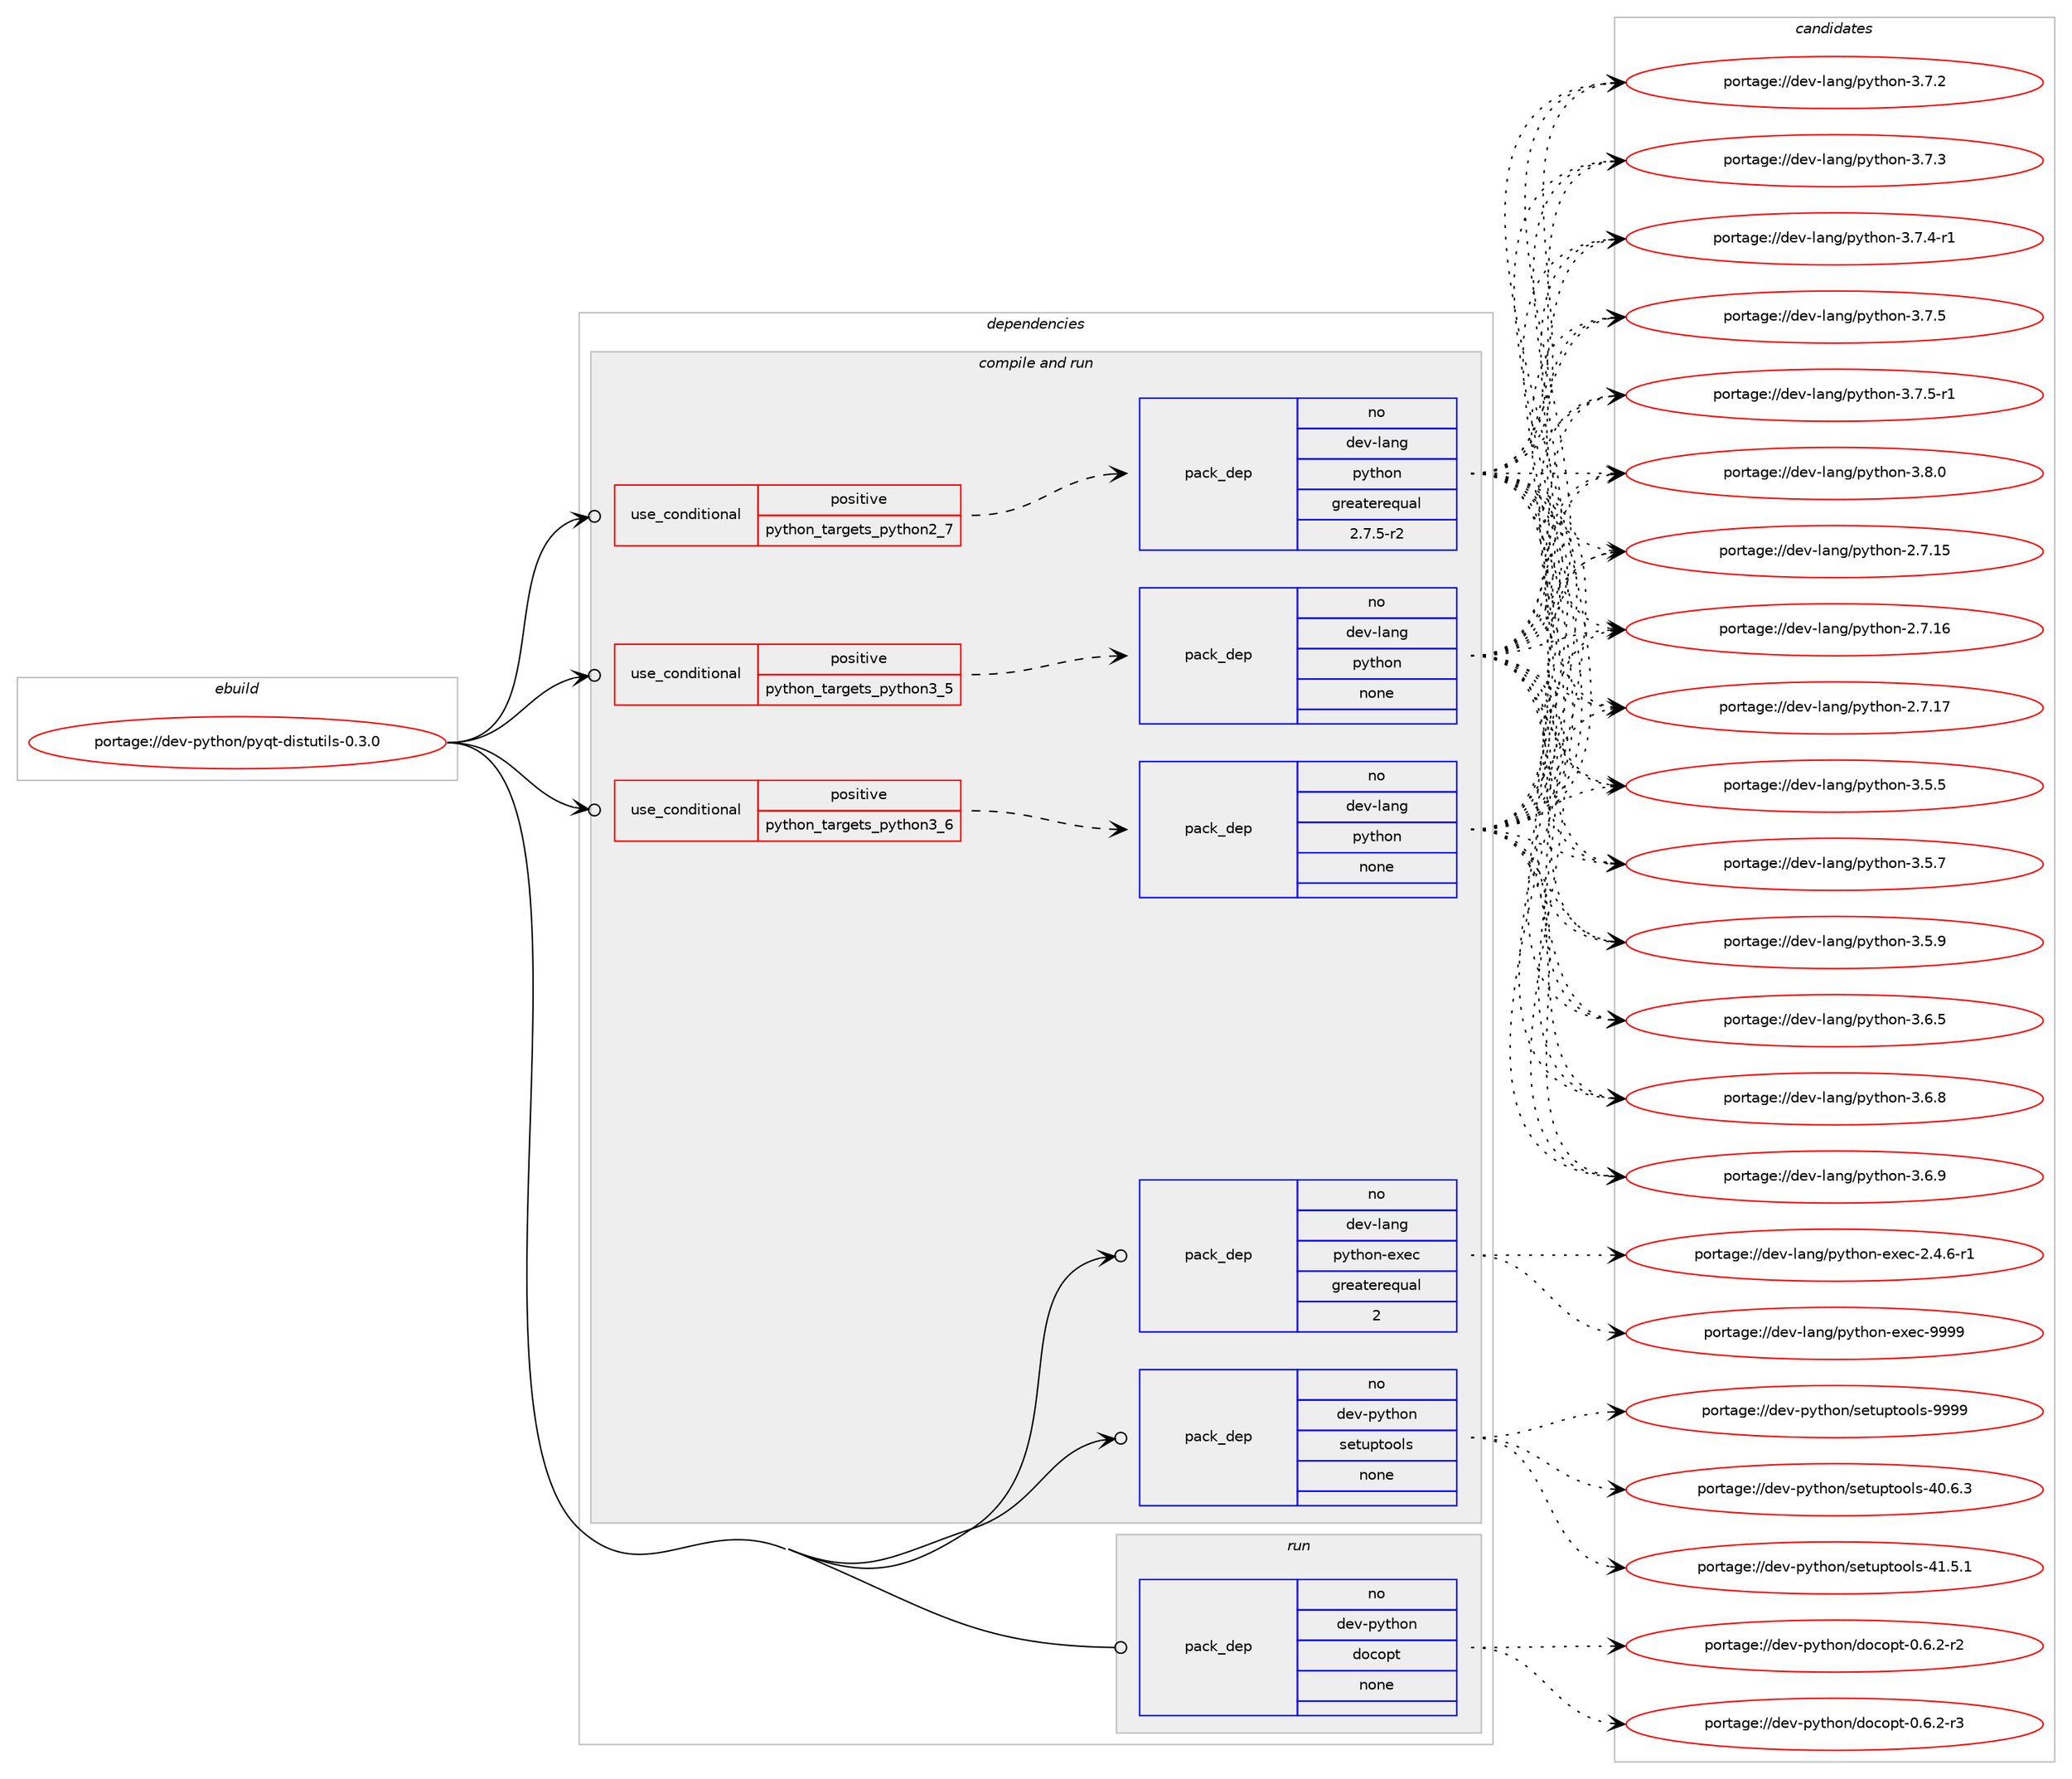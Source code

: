 digraph prolog {

# *************
# Graph options
# *************

newrank=true;
concentrate=true;
compound=true;
graph [rankdir=LR,fontname=Helvetica,fontsize=10,ranksep=1.5];#, ranksep=2.5, nodesep=0.2];
edge  [arrowhead=vee];
node  [fontname=Helvetica,fontsize=10];

# **********
# The ebuild
# **********

subgraph cluster_leftcol {
color=gray;
rank=same;
label=<<i>ebuild</i>>;
id [label="portage://dev-python/pyqt-distutils-0.3.0", color=red, width=4, href="../dev-python/pyqt-distutils-0.3.0.svg"];
}

# ****************
# The dependencies
# ****************

subgraph cluster_midcol {
color=gray;
label=<<i>dependencies</i>>;
subgraph cluster_compile {
fillcolor="#eeeeee";
style=filled;
label=<<i>compile</i>>;
}
subgraph cluster_compileandrun {
fillcolor="#eeeeee";
style=filled;
label=<<i>compile and run</i>>;
subgraph cond35924 {
dependency163123 [label=<<TABLE BORDER="0" CELLBORDER="1" CELLSPACING="0" CELLPADDING="4"><TR><TD ROWSPAN="3" CELLPADDING="10">use_conditional</TD></TR><TR><TD>positive</TD></TR><TR><TD>python_targets_python2_7</TD></TR></TABLE>>, shape=none, color=red];
subgraph pack123819 {
dependency163124 [label=<<TABLE BORDER="0" CELLBORDER="1" CELLSPACING="0" CELLPADDING="4" WIDTH="220"><TR><TD ROWSPAN="6" CELLPADDING="30">pack_dep</TD></TR><TR><TD WIDTH="110">no</TD></TR><TR><TD>dev-lang</TD></TR><TR><TD>python</TD></TR><TR><TD>greaterequal</TD></TR><TR><TD>2.7.5-r2</TD></TR></TABLE>>, shape=none, color=blue];
}
dependency163123:e -> dependency163124:w [weight=20,style="dashed",arrowhead="vee"];
}
id:e -> dependency163123:w [weight=20,style="solid",arrowhead="odotvee"];
subgraph cond35925 {
dependency163125 [label=<<TABLE BORDER="0" CELLBORDER="1" CELLSPACING="0" CELLPADDING="4"><TR><TD ROWSPAN="3" CELLPADDING="10">use_conditional</TD></TR><TR><TD>positive</TD></TR><TR><TD>python_targets_python3_5</TD></TR></TABLE>>, shape=none, color=red];
subgraph pack123820 {
dependency163126 [label=<<TABLE BORDER="0" CELLBORDER="1" CELLSPACING="0" CELLPADDING="4" WIDTH="220"><TR><TD ROWSPAN="6" CELLPADDING="30">pack_dep</TD></TR><TR><TD WIDTH="110">no</TD></TR><TR><TD>dev-lang</TD></TR><TR><TD>python</TD></TR><TR><TD>none</TD></TR><TR><TD></TD></TR></TABLE>>, shape=none, color=blue];
}
dependency163125:e -> dependency163126:w [weight=20,style="dashed",arrowhead="vee"];
}
id:e -> dependency163125:w [weight=20,style="solid",arrowhead="odotvee"];
subgraph cond35926 {
dependency163127 [label=<<TABLE BORDER="0" CELLBORDER="1" CELLSPACING="0" CELLPADDING="4"><TR><TD ROWSPAN="3" CELLPADDING="10">use_conditional</TD></TR><TR><TD>positive</TD></TR><TR><TD>python_targets_python3_6</TD></TR></TABLE>>, shape=none, color=red];
subgraph pack123821 {
dependency163128 [label=<<TABLE BORDER="0" CELLBORDER="1" CELLSPACING="0" CELLPADDING="4" WIDTH="220"><TR><TD ROWSPAN="6" CELLPADDING="30">pack_dep</TD></TR><TR><TD WIDTH="110">no</TD></TR><TR><TD>dev-lang</TD></TR><TR><TD>python</TD></TR><TR><TD>none</TD></TR><TR><TD></TD></TR></TABLE>>, shape=none, color=blue];
}
dependency163127:e -> dependency163128:w [weight=20,style="dashed",arrowhead="vee"];
}
id:e -> dependency163127:w [weight=20,style="solid",arrowhead="odotvee"];
subgraph pack123822 {
dependency163129 [label=<<TABLE BORDER="0" CELLBORDER="1" CELLSPACING="0" CELLPADDING="4" WIDTH="220"><TR><TD ROWSPAN="6" CELLPADDING="30">pack_dep</TD></TR><TR><TD WIDTH="110">no</TD></TR><TR><TD>dev-lang</TD></TR><TR><TD>python-exec</TD></TR><TR><TD>greaterequal</TD></TR><TR><TD>2</TD></TR></TABLE>>, shape=none, color=blue];
}
id:e -> dependency163129:w [weight=20,style="solid",arrowhead="odotvee"];
subgraph pack123823 {
dependency163130 [label=<<TABLE BORDER="0" CELLBORDER="1" CELLSPACING="0" CELLPADDING="4" WIDTH="220"><TR><TD ROWSPAN="6" CELLPADDING="30">pack_dep</TD></TR><TR><TD WIDTH="110">no</TD></TR><TR><TD>dev-python</TD></TR><TR><TD>setuptools</TD></TR><TR><TD>none</TD></TR><TR><TD></TD></TR></TABLE>>, shape=none, color=blue];
}
id:e -> dependency163130:w [weight=20,style="solid",arrowhead="odotvee"];
}
subgraph cluster_run {
fillcolor="#eeeeee";
style=filled;
label=<<i>run</i>>;
subgraph pack123824 {
dependency163131 [label=<<TABLE BORDER="0" CELLBORDER="1" CELLSPACING="0" CELLPADDING="4" WIDTH="220"><TR><TD ROWSPAN="6" CELLPADDING="30">pack_dep</TD></TR><TR><TD WIDTH="110">no</TD></TR><TR><TD>dev-python</TD></TR><TR><TD>docopt</TD></TR><TR><TD>none</TD></TR><TR><TD></TD></TR></TABLE>>, shape=none, color=blue];
}
id:e -> dependency163131:w [weight=20,style="solid",arrowhead="odot"];
}
}

# **************
# The candidates
# **************

subgraph cluster_choices {
rank=same;
color=gray;
label=<<i>candidates</i>>;

subgraph choice123819 {
color=black;
nodesep=1;
choiceportage10010111845108971101034711212111610411111045504655464953 [label="portage://dev-lang/python-2.7.15", color=red, width=4,href="../dev-lang/python-2.7.15.svg"];
choiceportage10010111845108971101034711212111610411111045504655464954 [label="portage://dev-lang/python-2.7.16", color=red, width=4,href="../dev-lang/python-2.7.16.svg"];
choiceportage10010111845108971101034711212111610411111045504655464955 [label="portage://dev-lang/python-2.7.17", color=red, width=4,href="../dev-lang/python-2.7.17.svg"];
choiceportage100101118451089711010347112121116104111110455146534653 [label="portage://dev-lang/python-3.5.5", color=red, width=4,href="../dev-lang/python-3.5.5.svg"];
choiceportage100101118451089711010347112121116104111110455146534655 [label="portage://dev-lang/python-3.5.7", color=red, width=4,href="../dev-lang/python-3.5.7.svg"];
choiceportage100101118451089711010347112121116104111110455146534657 [label="portage://dev-lang/python-3.5.9", color=red, width=4,href="../dev-lang/python-3.5.9.svg"];
choiceportage100101118451089711010347112121116104111110455146544653 [label="portage://dev-lang/python-3.6.5", color=red, width=4,href="../dev-lang/python-3.6.5.svg"];
choiceportage100101118451089711010347112121116104111110455146544656 [label="portage://dev-lang/python-3.6.8", color=red, width=4,href="../dev-lang/python-3.6.8.svg"];
choiceportage100101118451089711010347112121116104111110455146544657 [label="portage://dev-lang/python-3.6.9", color=red, width=4,href="../dev-lang/python-3.6.9.svg"];
choiceportage100101118451089711010347112121116104111110455146554650 [label="portage://dev-lang/python-3.7.2", color=red, width=4,href="../dev-lang/python-3.7.2.svg"];
choiceportage100101118451089711010347112121116104111110455146554651 [label="portage://dev-lang/python-3.7.3", color=red, width=4,href="../dev-lang/python-3.7.3.svg"];
choiceportage1001011184510897110103471121211161041111104551465546524511449 [label="portage://dev-lang/python-3.7.4-r1", color=red, width=4,href="../dev-lang/python-3.7.4-r1.svg"];
choiceportage100101118451089711010347112121116104111110455146554653 [label="portage://dev-lang/python-3.7.5", color=red, width=4,href="../dev-lang/python-3.7.5.svg"];
choiceportage1001011184510897110103471121211161041111104551465546534511449 [label="portage://dev-lang/python-3.7.5-r1", color=red, width=4,href="../dev-lang/python-3.7.5-r1.svg"];
choiceportage100101118451089711010347112121116104111110455146564648 [label="portage://dev-lang/python-3.8.0", color=red, width=4,href="../dev-lang/python-3.8.0.svg"];
dependency163124:e -> choiceportage10010111845108971101034711212111610411111045504655464953:w [style=dotted,weight="100"];
dependency163124:e -> choiceportage10010111845108971101034711212111610411111045504655464954:w [style=dotted,weight="100"];
dependency163124:e -> choiceportage10010111845108971101034711212111610411111045504655464955:w [style=dotted,weight="100"];
dependency163124:e -> choiceportage100101118451089711010347112121116104111110455146534653:w [style=dotted,weight="100"];
dependency163124:e -> choiceportage100101118451089711010347112121116104111110455146534655:w [style=dotted,weight="100"];
dependency163124:e -> choiceportage100101118451089711010347112121116104111110455146534657:w [style=dotted,weight="100"];
dependency163124:e -> choiceportage100101118451089711010347112121116104111110455146544653:w [style=dotted,weight="100"];
dependency163124:e -> choiceportage100101118451089711010347112121116104111110455146544656:w [style=dotted,weight="100"];
dependency163124:e -> choiceportage100101118451089711010347112121116104111110455146544657:w [style=dotted,weight="100"];
dependency163124:e -> choiceportage100101118451089711010347112121116104111110455146554650:w [style=dotted,weight="100"];
dependency163124:e -> choiceportage100101118451089711010347112121116104111110455146554651:w [style=dotted,weight="100"];
dependency163124:e -> choiceportage1001011184510897110103471121211161041111104551465546524511449:w [style=dotted,weight="100"];
dependency163124:e -> choiceportage100101118451089711010347112121116104111110455146554653:w [style=dotted,weight="100"];
dependency163124:e -> choiceportage1001011184510897110103471121211161041111104551465546534511449:w [style=dotted,weight="100"];
dependency163124:e -> choiceportage100101118451089711010347112121116104111110455146564648:w [style=dotted,weight="100"];
}
subgraph choice123820 {
color=black;
nodesep=1;
choiceportage10010111845108971101034711212111610411111045504655464953 [label="portage://dev-lang/python-2.7.15", color=red, width=4,href="../dev-lang/python-2.7.15.svg"];
choiceportage10010111845108971101034711212111610411111045504655464954 [label="portage://dev-lang/python-2.7.16", color=red, width=4,href="../dev-lang/python-2.7.16.svg"];
choiceportage10010111845108971101034711212111610411111045504655464955 [label="portage://dev-lang/python-2.7.17", color=red, width=4,href="../dev-lang/python-2.7.17.svg"];
choiceportage100101118451089711010347112121116104111110455146534653 [label="portage://dev-lang/python-3.5.5", color=red, width=4,href="../dev-lang/python-3.5.5.svg"];
choiceportage100101118451089711010347112121116104111110455146534655 [label="portage://dev-lang/python-3.5.7", color=red, width=4,href="../dev-lang/python-3.5.7.svg"];
choiceportage100101118451089711010347112121116104111110455146534657 [label="portage://dev-lang/python-3.5.9", color=red, width=4,href="../dev-lang/python-3.5.9.svg"];
choiceportage100101118451089711010347112121116104111110455146544653 [label="portage://dev-lang/python-3.6.5", color=red, width=4,href="../dev-lang/python-3.6.5.svg"];
choiceportage100101118451089711010347112121116104111110455146544656 [label="portage://dev-lang/python-3.6.8", color=red, width=4,href="../dev-lang/python-3.6.8.svg"];
choiceportage100101118451089711010347112121116104111110455146544657 [label="portage://dev-lang/python-3.6.9", color=red, width=4,href="../dev-lang/python-3.6.9.svg"];
choiceportage100101118451089711010347112121116104111110455146554650 [label="portage://dev-lang/python-3.7.2", color=red, width=4,href="../dev-lang/python-3.7.2.svg"];
choiceportage100101118451089711010347112121116104111110455146554651 [label="portage://dev-lang/python-3.7.3", color=red, width=4,href="../dev-lang/python-3.7.3.svg"];
choiceportage1001011184510897110103471121211161041111104551465546524511449 [label="portage://dev-lang/python-3.7.4-r1", color=red, width=4,href="../dev-lang/python-3.7.4-r1.svg"];
choiceportage100101118451089711010347112121116104111110455146554653 [label="portage://dev-lang/python-3.7.5", color=red, width=4,href="../dev-lang/python-3.7.5.svg"];
choiceportage1001011184510897110103471121211161041111104551465546534511449 [label="portage://dev-lang/python-3.7.5-r1", color=red, width=4,href="../dev-lang/python-3.7.5-r1.svg"];
choiceportage100101118451089711010347112121116104111110455146564648 [label="portage://dev-lang/python-3.8.0", color=red, width=4,href="../dev-lang/python-3.8.0.svg"];
dependency163126:e -> choiceportage10010111845108971101034711212111610411111045504655464953:w [style=dotted,weight="100"];
dependency163126:e -> choiceportage10010111845108971101034711212111610411111045504655464954:w [style=dotted,weight="100"];
dependency163126:e -> choiceportage10010111845108971101034711212111610411111045504655464955:w [style=dotted,weight="100"];
dependency163126:e -> choiceportage100101118451089711010347112121116104111110455146534653:w [style=dotted,weight="100"];
dependency163126:e -> choiceportage100101118451089711010347112121116104111110455146534655:w [style=dotted,weight="100"];
dependency163126:e -> choiceportage100101118451089711010347112121116104111110455146534657:w [style=dotted,weight="100"];
dependency163126:e -> choiceportage100101118451089711010347112121116104111110455146544653:w [style=dotted,weight="100"];
dependency163126:e -> choiceportage100101118451089711010347112121116104111110455146544656:w [style=dotted,weight="100"];
dependency163126:e -> choiceportage100101118451089711010347112121116104111110455146544657:w [style=dotted,weight="100"];
dependency163126:e -> choiceportage100101118451089711010347112121116104111110455146554650:w [style=dotted,weight="100"];
dependency163126:e -> choiceportage100101118451089711010347112121116104111110455146554651:w [style=dotted,weight="100"];
dependency163126:e -> choiceportage1001011184510897110103471121211161041111104551465546524511449:w [style=dotted,weight="100"];
dependency163126:e -> choiceportage100101118451089711010347112121116104111110455146554653:w [style=dotted,weight="100"];
dependency163126:e -> choiceportage1001011184510897110103471121211161041111104551465546534511449:w [style=dotted,weight="100"];
dependency163126:e -> choiceportage100101118451089711010347112121116104111110455146564648:w [style=dotted,weight="100"];
}
subgraph choice123821 {
color=black;
nodesep=1;
choiceportage10010111845108971101034711212111610411111045504655464953 [label="portage://dev-lang/python-2.7.15", color=red, width=4,href="../dev-lang/python-2.7.15.svg"];
choiceportage10010111845108971101034711212111610411111045504655464954 [label="portage://dev-lang/python-2.7.16", color=red, width=4,href="../dev-lang/python-2.7.16.svg"];
choiceportage10010111845108971101034711212111610411111045504655464955 [label="portage://dev-lang/python-2.7.17", color=red, width=4,href="../dev-lang/python-2.7.17.svg"];
choiceportage100101118451089711010347112121116104111110455146534653 [label="portage://dev-lang/python-3.5.5", color=red, width=4,href="../dev-lang/python-3.5.5.svg"];
choiceportage100101118451089711010347112121116104111110455146534655 [label="portage://dev-lang/python-3.5.7", color=red, width=4,href="../dev-lang/python-3.5.7.svg"];
choiceportage100101118451089711010347112121116104111110455146534657 [label="portage://dev-lang/python-3.5.9", color=red, width=4,href="../dev-lang/python-3.5.9.svg"];
choiceportage100101118451089711010347112121116104111110455146544653 [label="portage://dev-lang/python-3.6.5", color=red, width=4,href="../dev-lang/python-3.6.5.svg"];
choiceportage100101118451089711010347112121116104111110455146544656 [label="portage://dev-lang/python-3.6.8", color=red, width=4,href="../dev-lang/python-3.6.8.svg"];
choiceportage100101118451089711010347112121116104111110455146544657 [label="portage://dev-lang/python-3.6.9", color=red, width=4,href="../dev-lang/python-3.6.9.svg"];
choiceportage100101118451089711010347112121116104111110455146554650 [label="portage://dev-lang/python-3.7.2", color=red, width=4,href="../dev-lang/python-3.7.2.svg"];
choiceportage100101118451089711010347112121116104111110455146554651 [label="portage://dev-lang/python-3.7.3", color=red, width=4,href="../dev-lang/python-3.7.3.svg"];
choiceportage1001011184510897110103471121211161041111104551465546524511449 [label="portage://dev-lang/python-3.7.4-r1", color=red, width=4,href="../dev-lang/python-3.7.4-r1.svg"];
choiceportage100101118451089711010347112121116104111110455146554653 [label="portage://dev-lang/python-3.7.5", color=red, width=4,href="../dev-lang/python-3.7.5.svg"];
choiceportage1001011184510897110103471121211161041111104551465546534511449 [label="portage://dev-lang/python-3.7.5-r1", color=red, width=4,href="../dev-lang/python-3.7.5-r1.svg"];
choiceportage100101118451089711010347112121116104111110455146564648 [label="portage://dev-lang/python-3.8.0", color=red, width=4,href="../dev-lang/python-3.8.0.svg"];
dependency163128:e -> choiceportage10010111845108971101034711212111610411111045504655464953:w [style=dotted,weight="100"];
dependency163128:e -> choiceportage10010111845108971101034711212111610411111045504655464954:w [style=dotted,weight="100"];
dependency163128:e -> choiceportage10010111845108971101034711212111610411111045504655464955:w [style=dotted,weight="100"];
dependency163128:e -> choiceportage100101118451089711010347112121116104111110455146534653:w [style=dotted,weight="100"];
dependency163128:e -> choiceportage100101118451089711010347112121116104111110455146534655:w [style=dotted,weight="100"];
dependency163128:e -> choiceportage100101118451089711010347112121116104111110455146534657:w [style=dotted,weight="100"];
dependency163128:e -> choiceportage100101118451089711010347112121116104111110455146544653:w [style=dotted,weight="100"];
dependency163128:e -> choiceportage100101118451089711010347112121116104111110455146544656:w [style=dotted,weight="100"];
dependency163128:e -> choiceportage100101118451089711010347112121116104111110455146544657:w [style=dotted,weight="100"];
dependency163128:e -> choiceportage100101118451089711010347112121116104111110455146554650:w [style=dotted,weight="100"];
dependency163128:e -> choiceportage100101118451089711010347112121116104111110455146554651:w [style=dotted,weight="100"];
dependency163128:e -> choiceportage1001011184510897110103471121211161041111104551465546524511449:w [style=dotted,weight="100"];
dependency163128:e -> choiceportage100101118451089711010347112121116104111110455146554653:w [style=dotted,weight="100"];
dependency163128:e -> choiceportage1001011184510897110103471121211161041111104551465546534511449:w [style=dotted,weight="100"];
dependency163128:e -> choiceportage100101118451089711010347112121116104111110455146564648:w [style=dotted,weight="100"];
}
subgraph choice123822 {
color=black;
nodesep=1;
choiceportage10010111845108971101034711212111610411111045101120101994550465246544511449 [label="portage://dev-lang/python-exec-2.4.6-r1", color=red, width=4,href="../dev-lang/python-exec-2.4.6-r1.svg"];
choiceportage10010111845108971101034711212111610411111045101120101994557575757 [label="portage://dev-lang/python-exec-9999", color=red, width=4,href="../dev-lang/python-exec-9999.svg"];
dependency163129:e -> choiceportage10010111845108971101034711212111610411111045101120101994550465246544511449:w [style=dotted,weight="100"];
dependency163129:e -> choiceportage10010111845108971101034711212111610411111045101120101994557575757:w [style=dotted,weight="100"];
}
subgraph choice123823 {
color=black;
nodesep=1;
choiceportage100101118451121211161041111104711510111611711211611111110811545524846544651 [label="portage://dev-python/setuptools-40.6.3", color=red, width=4,href="../dev-python/setuptools-40.6.3.svg"];
choiceportage100101118451121211161041111104711510111611711211611111110811545524946534649 [label="portage://dev-python/setuptools-41.5.1", color=red, width=4,href="../dev-python/setuptools-41.5.1.svg"];
choiceportage10010111845112121116104111110471151011161171121161111111081154557575757 [label="portage://dev-python/setuptools-9999", color=red, width=4,href="../dev-python/setuptools-9999.svg"];
dependency163130:e -> choiceportage100101118451121211161041111104711510111611711211611111110811545524846544651:w [style=dotted,weight="100"];
dependency163130:e -> choiceportage100101118451121211161041111104711510111611711211611111110811545524946534649:w [style=dotted,weight="100"];
dependency163130:e -> choiceportage10010111845112121116104111110471151011161171121161111111081154557575757:w [style=dotted,weight="100"];
}
subgraph choice123824 {
color=black;
nodesep=1;
choiceportage1001011184511212111610411111047100111991111121164548465446504511450 [label="portage://dev-python/docopt-0.6.2-r2", color=red, width=4,href="../dev-python/docopt-0.6.2-r2.svg"];
choiceportage1001011184511212111610411111047100111991111121164548465446504511451 [label="portage://dev-python/docopt-0.6.2-r3", color=red, width=4,href="../dev-python/docopt-0.6.2-r3.svg"];
dependency163131:e -> choiceportage1001011184511212111610411111047100111991111121164548465446504511450:w [style=dotted,weight="100"];
dependency163131:e -> choiceportage1001011184511212111610411111047100111991111121164548465446504511451:w [style=dotted,weight="100"];
}
}

}

